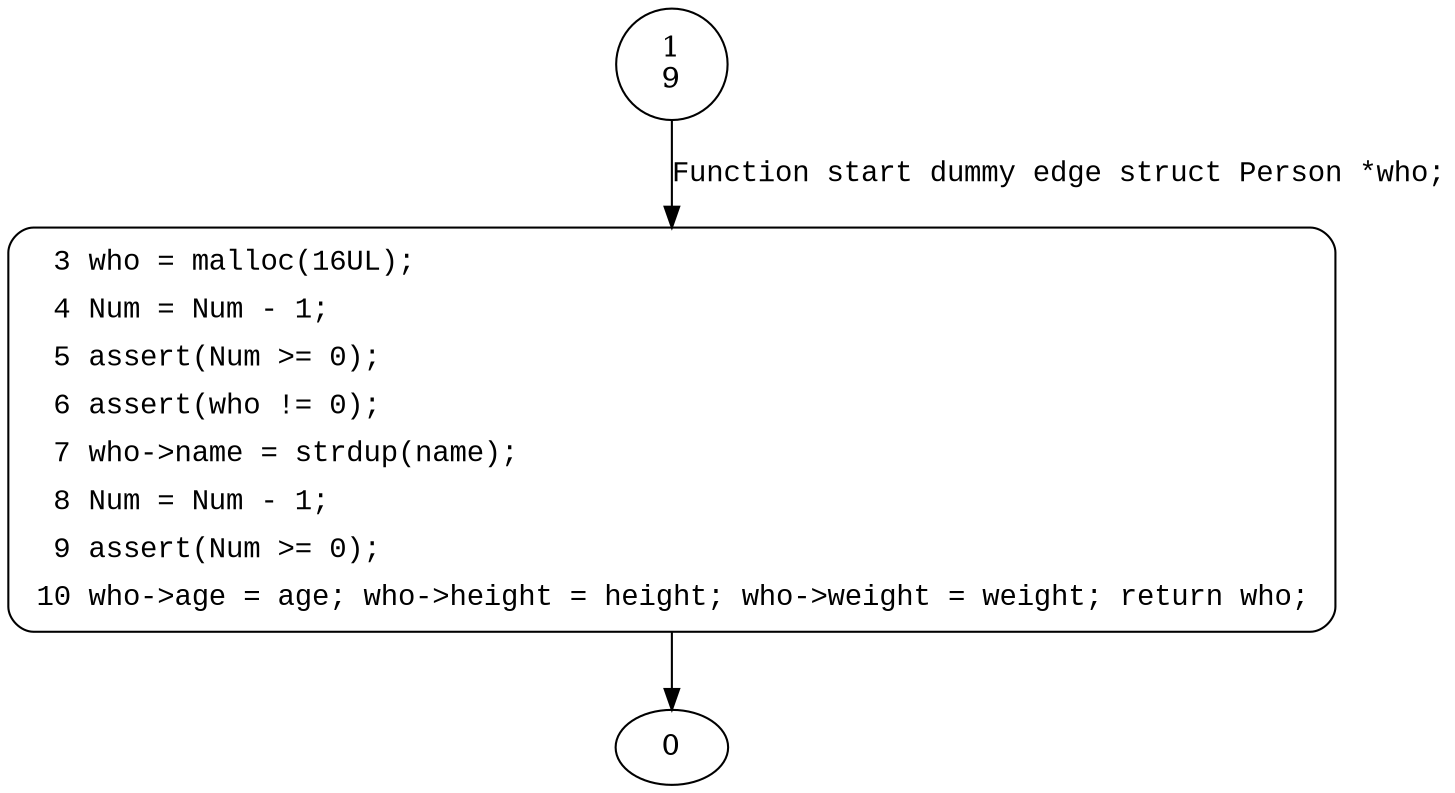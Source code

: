 digraph Person_create {
1 [shape="circle" label="1\n9"]
3 [shape="circle" label="3\n8"]
3 [style="filled,bold" penwidth="1" fillcolor="white" fontname="Courier New" shape="Mrecord" label=<<table border="0" cellborder="0" cellpadding="3" bgcolor="white"><tr><td align="right">3</td><td align="left">who = malloc(16UL);</td></tr><tr><td align="right">4</td><td align="left">Num = Num - 1;</td></tr><tr><td align="right">5</td><td align="left">assert(Num &gt;= 0);</td></tr><tr><td align="right">6</td><td align="left">assert(who != 0);</td></tr><tr><td align="right">7</td><td align="left">who-&gt;name = strdup(name);</td></tr><tr><td align="right">8</td><td align="left">Num = Num - 1;</td></tr><tr><td align="right">9</td><td align="left">assert(Num &gt;= 0);</td></tr><tr><td align="right">10</td><td align="left">who-&gt;age = age; who-&gt;height = height; who-&gt;weight = weight; return who;</td></tr></table>>]
3 -> 0[label=""]
1 -> 3 [label="Function start dummy edge struct Person *who;" fontname="Courier New"]
}